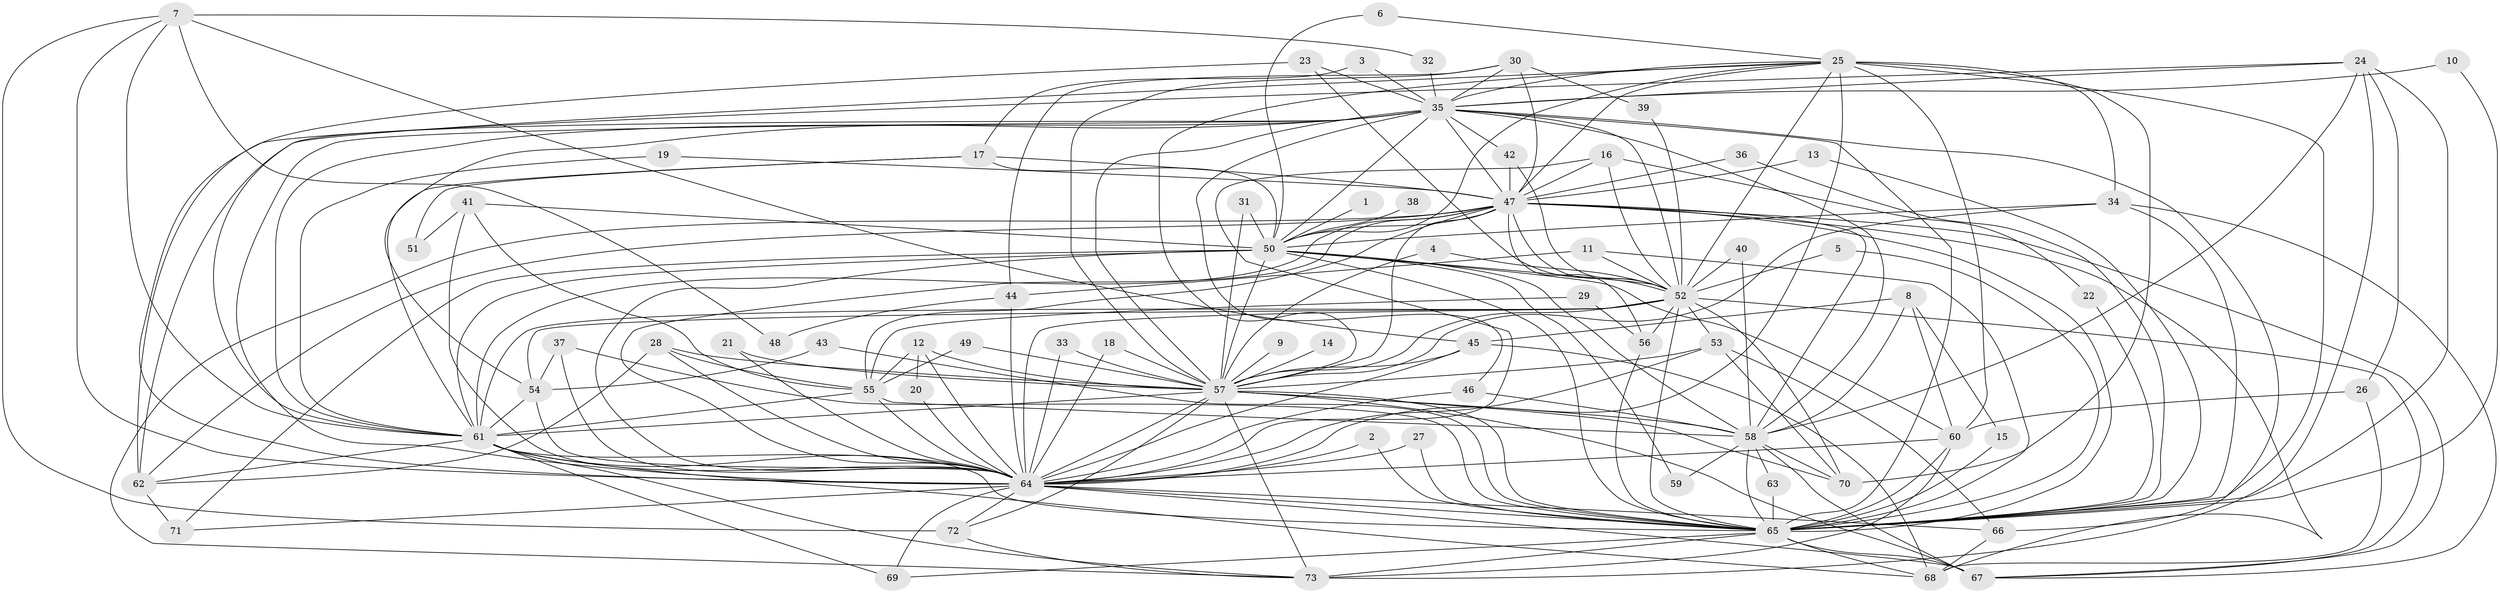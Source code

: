 // original degree distribution, {24: 0.0136986301369863, 33: 0.00684931506849315, 23: 0.00684931506849315, 20: 0.00684931506849315, 22: 0.0136986301369863, 14: 0.00684931506849315, 25: 0.00684931506849315, 32: 0.00684931506849315, 2: 0.5342465753424658, 4: 0.11643835616438356, 6: 0.0410958904109589, 5: 0.06164383561643835, 8: 0.00684931506849315, 10: 0.00684931506849315, 3: 0.1643835616438356}
// Generated by graph-tools (version 1.1) at 2025/49/03/09/25 03:49:28]
// undirected, 73 vertices, 211 edges
graph export_dot {
graph [start="1"]
  node [color=gray90,style=filled];
  1;
  2;
  3;
  4;
  5;
  6;
  7;
  8;
  9;
  10;
  11;
  12;
  13;
  14;
  15;
  16;
  17;
  18;
  19;
  20;
  21;
  22;
  23;
  24;
  25;
  26;
  27;
  28;
  29;
  30;
  31;
  32;
  33;
  34;
  35;
  36;
  37;
  38;
  39;
  40;
  41;
  42;
  43;
  44;
  45;
  46;
  47;
  48;
  49;
  50;
  51;
  52;
  53;
  54;
  55;
  56;
  57;
  58;
  59;
  60;
  61;
  62;
  63;
  64;
  65;
  66;
  67;
  68;
  69;
  70;
  71;
  72;
  73;
  1 -- 50 [weight=1.0];
  2 -- 64 [weight=1.0];
  2 -- 65 [weight=1.0];
  3 -- 17 [weight=1.0];
  3 -- 35 [weight=1.0];
  4 -- 52 [weight=1.0];
  4 -- 57 [weight=1.0];
  5 -- 52 [weight=1.0];
  5 -- 65 [weight=1.0];
  6 -- 25 [weight=1.0];
  6 -- 50 [weight=1.0];
  7 -- 32 [weight=1.0];
  7 -- 45 [weight=1.0];
  7 -- 48 [weight=1.0];
  7 -- 61 [weight=1.0];
  7 -- 64 [weight=1.0];
  7 -- 72 [weight=1.0];
  8 -- 15 [weight=1.0];
  8 -- 45 [weight=1.0];
  8 -- 58 [weight=1.0];
  8 -- 60 [weight=1.0];
  9 -- 57 [weight=1.0];
  10 -- 35 [weight=1.0];
  10 -- 65 [weight=1.0];
  11 -- 44 [weight=1.0];
  11 -- 52 [weight=1.0];
  11 -- 65 [weight=1.0];
  12 -- 20 [weight=1.0];
  12 -- 55 [weight=1.0];
  12 -- 57 [weight=1.0];
  12 -- 64 [weight=1.0];
  13 -- 47 [weight=1.0];
  13 -- 65 [weight=1.0];
  14 -- 57 [weight=1.0];
  15 -- 65 [weight=1.0];
  16 -- 22 [weight=1.0];
  16 -- 47 [weight=1.0];
  16 -- 52 [weight=1.0];
  16 -- 64 [weight=1.0];
  17 -- 47 [weight=1.0];
  17 -- 50 [weight=1.0];
  17 -- 51 [weight=1.0];
  17 -- 61 [weight=1.0];
  18 -- 57 [weight=1.0];
  18 -- 64 [weight=1.0];
  19 -- 47 [weight=1.0];
  19 -- 61 [weight=1.0];
  20 -- 64 [weight=1.0];
  21 -- 57 [weight=1.0];
  21 -- 64 [weight=1.0];
  22 -- 65 [weight=1.0];
  23 -- 35 [weight=1.0];
  23 -- 52 [weight=1.0];
  23 -- 64 [weight=1.0];
  24 -- 26 [weight=1.0];
  24 -- 35 [weight=1.0];
  24 -- 58 [weight=1.0];
  24 -- 62 [weight=1.0];
  24 -- 65 [weight=1.0];
  24 -- 73 [weight=1.0];
  25 -- 34 [weight=1.0];
  25 -- 35 [weight=1.0];
  25 -- 47 [weight=1.0];
  25 -- 50 [weight=1.0];
  25 -- 52 [weight=1.0];
  25 -- 57 [weight=1.0];
  25 -- 60 [weight=1.0];
  25 -- 61 [weight=1.0];
  25 -- 64 [weight=2.0];
  25 -- 65 [weight=2.0];
  25 -- 70 [weight=1.0];
  26 -- 60 [weight=1.0];
  26 -- 68 [weight=1.0];
  27 -- 64 [weight=1.0];
  27 -- 65 [weight=1.0];
  28 -- 55 [weight=1.0];
  28 -- 57 [weight=1.0];
  28 -- 62 [weight=1.0];
  28 -- 64 [weight=2.0];
  29 -- 55 [weight=1.0];
  29 -- 56 [weight=1.0];
  30 -- 35 [weight=1.0];
  30 -- 39 [weight=1.0];
  30 -- 44 [weight=1.0];
  30 -- 47 [weight=2.0];
  30 -- 57 [weight=1.0];
  31 -- 50 [weight=1.0];
  31 -- 57 [weight=1.0];
  32 -- 35 [weight=1.0];
  33 -- 57 [weight=1.0];
  33 -- 64 [weight=1.0];
  34 -- 50 [weight=1.0];
  34 -- 57 [weight=1.0];
  34 -- 65 [weight=1.0];
  34 -- 67 [weight=1.0];
  35 -- 42 [weight=1.0];
  35 -- 46 [weight=1.0];
  35 -- 47 [weight=1.0];
  35 -- 50 [weight=1.0];
  35 -- 52 [weight=3.0];
  35 -- 54 [weight=1.0];
  35 -- 57 [weight=1.0];
  35 -- 58 [weight=1.0];
  35 -- 61 [weight=1.0];
  35 -- 62 [weight=1.0];
  35 -- 64 [weight=2.0];
  35 -- 65 [weight=1.0];
  35 -- 66 [weight=1.0];
  36 -- 47 [weight=1.0];
  36 -- 65 [weight=1.0];
  37 -- 54 [weight=1.0];
  37 -- 64 [weight=1.0];
  37 -- 65 [weight=1.0];
  38 -- 50 [weight=1.0];
  39 -- 52 [weight=1.0];
  40 -- 52 [weight=1.0];
  40 -- 58 [weight=1.0];
  41 -- 50 [weight=1.0];
  41 -- 51 [weight=1.0];
  41 -- 55 [weight=1.0];
  41 -- 64 [weight=1.0];
  42 -- 47 [weight=1.0];
  42 -- 52 [weight=1.0];
  43 -- 54 [weight=1.0];
  43 -- 65 [weight=1.0];
  44 -- 48 [weight=1.0];
  44 -- 64 [weight=1.0];
  45 -- 57 [weight=1.0];
  45 -- 64 [weight=1.0];
  45 -- 68 [weight=1.0];
  46 -- 58 [weight=1.0];
  46 -- 64 [weight=1.0];
  47 -- 50 [weight=1.0];
  47 -- 52 [weight=1.0];
  47 -- 55 [weight=1.0];
  47 -- 56 [weight=1.0];
  47 -- 57 [weight=1.0];
  47 -- 58 [weight=1.0];
  47 -- 61 [weight=2.0];
  47 -- 62 [weight=1.0];
  47 -- 64 [weight=2.0];
  47 -- 65 [weight=2.0];
  47 -- 67 [weight=1.0];
  47 -- 68 [weight=1.0];
  47 -- 73 [weight=1.0];
  49 -- 55 [weight=1.0];
  49 -- 57 [weight=1.0];
  50 -- 52 [weight=1.0];
  50 -- 57 [weight=1.0];
  50 -- 58 [weight=1.0];
  50 -- 59 [weight=1.0];
  50 -- 60 [weight=1.0];
  50 -- 61 [weight=1.0];
  50 -- 64 [weight=2.0];
  50 -- 65 [weight=2.0];
  50 -- 71 [weight=1.0];
  52 -- 53 [weight=1.0];
  52 -- 54 [weight=1.0];
  52 -- 56 [weight=2.0];
  52 -- 57 [weight=1.0];
  52 -- 61 [weight=1.0];
  52 -- 64 [weight=2.0];
  52 -- 65 [weight=1.0];
  52 -- 67 [weight=1.0];
  52 -- 70 [weight=1.0];
  53 -- 57 [weight=1.0];
  53 -- 64 [weight=1.0];
  53 -- 66 [weight=1.0];
  53 -- 70 [weight=1.0];
  54 -- 61 [weight=1.0];
  54 -- 64 [weight=1.0];
  55 -- 58 [weight=1.0];
  55 -- 61 [weight=1.0];
  55 -- 64 [weight=1.0];
  56 -- 65 [weight=1.0];
  57 -- 58 [weight=1.0];
  57 -- 61 [weight=2.0];
  57 -- 64 [weight=2.0];
  57 -- 65 [weight=1.0];
  57 -- 67 [weight=1.0];
  57 -- 70 [weight=1.0];
  57 -- 72 [weight=1.0];
  57 -- 73 [weight=2.0];
  58 -- 59 [weight=1.0];
  58 -- 63 [weight=1.0];
  58 -- 65 [weight=1.0];
  58 -- 67 [weight=1.0];
  58 -- 70 [weight=1.0];
  60 -- 64 [weight=2.0];
  60 -- 65 [weight=1.0];
  60 -- 73 [weight=1.0];
  61 -- 62 [weight=1.0];
  61 -- 64 [weight=2.0];
  61 -- 65 [weight=2.0];
  61 -- 68 [weight=1.0];
  61 -- 69 [weight=1.0];
  61 -- 73 [weight=1.0];
  62 -- 71 [weight=1.0];
  63 -- 65 [weight=1.0];
  64 -- 65 [weight=3.0];
  64 -- 66 [weight=1.0];
  64 -- 67 [weight=1.0];
  64 -- 69 [weight=1.0];
  64 -- 71 [weight=1.0];
  64 -- 72 [weight=1.0];
  65 -- 67 [weight=1.0];
  65 -- 68 [weight=1.0];
  65 -- 69 [weight=1.0];
  65 -- 73 [weight=1.0];
  66 -- 68 [weight=1.0];
  72 -- 73 [weight=1.0];
}
